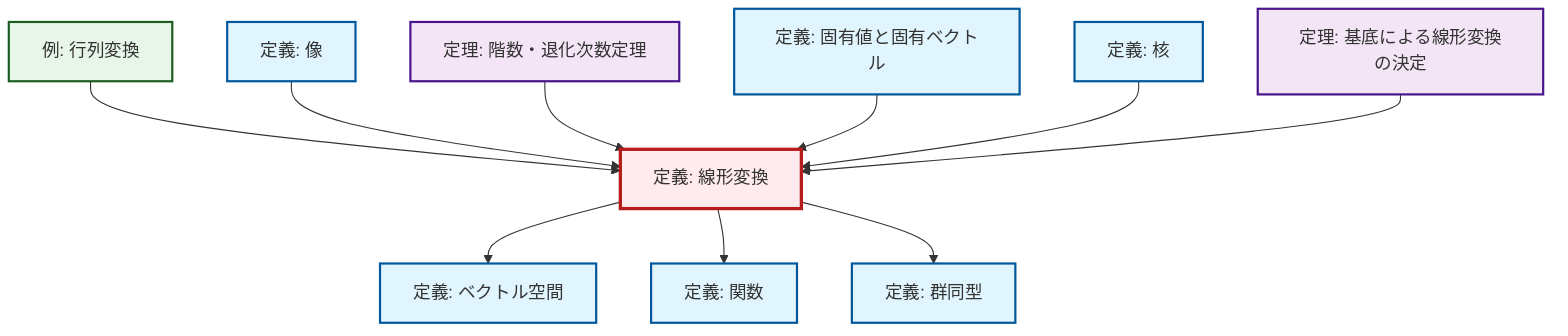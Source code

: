 graph TD
    classDef definition fill:#e1f5fe,stroke:#01579b,stroke-width:2px
    classDef theorem fill:#f3e5f5,stroke:#4a148c,stroke-width:2px
    classDef axiom fill:#fff3e0,stroke:#e65100,stroke-width:2px
    classDef example fill:#e8f5e9,stroke:#1b5e20,stroke-width:2px
    classDef current fill:#ffebee,stroke:#b71c1c,stroke-width:3px
    thm-linear-transformation-basis["定理: 基底による線形変換の決定"]:::theorem
    def-image["定義: 像"]:::definition
    ex-matrix-transformation["例: 行列変換"]:::example
    def-kernel["定義: 核"]:::definition
    def-vector-space["定義: ベクトル空間"]:::definition
    def-eigenvalue-eigenvector["定義: 固有値と固有ベクトル"]:::definition
    def-isomorphism["定義: 群同型"]:::definition
    def-linear-transformation["定義: 線形変換"]:::definition
    thm-rank-nullity["定理: 階数・退化次数定理"]:::theorem
    def-function["定義: 関数"]:::definition
    ex-matrix-transformation --> def-linear-transformation
    def-linear-transformation --> def-vector-space
    def-linear-transformation --> def-function
    def-image --> def-linear-transformation
    thm-rank-nullity --> def-linear-transformation
    def-eigenvalue-eigenvector --> def-linear-transformation
    def-linear-transformation --> def-isomorphism
    def-kernel --> def-linear-transformation
    thm-linear-transformation-basis --> def-linear-transformation
    class def-linear-transformation current